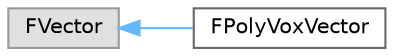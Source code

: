 digraph "Graphical Class Hierarchy"
{
 // LATEX_PDF_SIZE
  bgcolor="transparent";
  edge [fontname=Helvetica,fontsize=10,labelfontname=Helvetica,labelfontsize=10];
  node [fontname=Helvetica,fontsize=10,shape=box,height=0.2,width=0.4];
  rankdir="LR";
  Node0 [id="Node000000",label="FVector",height=0.2,width=0.4,color="grey60", fillcolor="#E0E0E0", style="filled",tooltip=" "];
  Node0 -> Node1 [id="edge226_Node000000_Node000001",dir="back",color="steelblue1",style="solid",tooltip=" "];
  Node1 [id="Node000001",label="FPolyVoxVector",height=0.2,width=0.4,color="grey40", fillcolor="white", style="filled",URL="$struct_f_poly_vox_vector.html",tooltip=" "];
}
